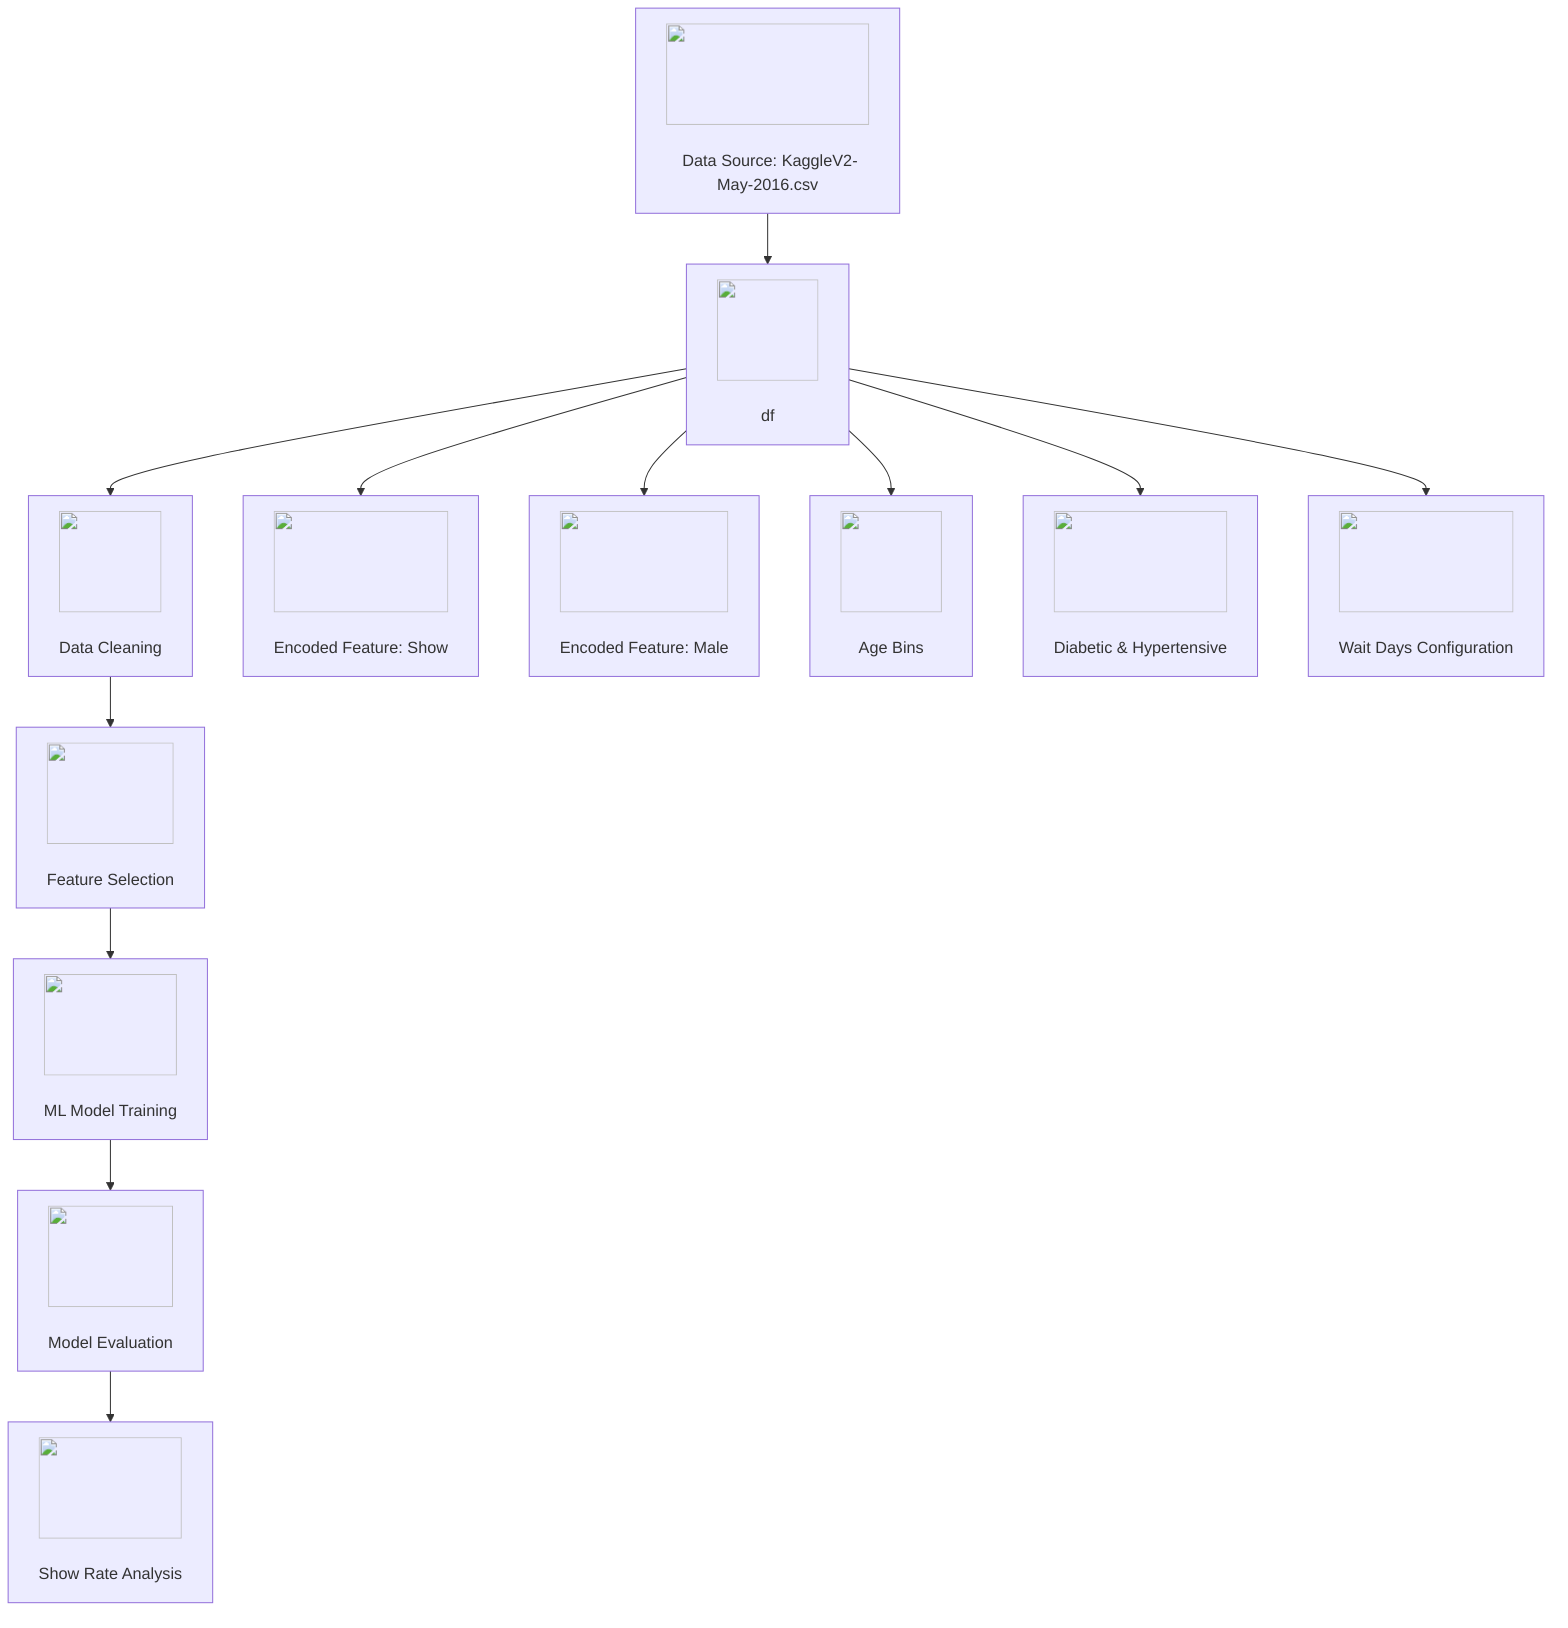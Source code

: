 graph TD;
    A["<img src='icons/database.svg' width=100 height=100/> <br/> Data Source: KaggleV2-May-2016.csv"] --> B["<img src='icons/table.svg' width=100 height=100/> <br/> df"]; 
    B --> C["<img src='icons/row_split.svg' width=100 height=100/> <br/> Data Cleaning"]; 
    C --> D["<img src='icons/column_split.svg' width=100 height=100/> <br/> Feature Selection"]; 
    D --> E["<img src='icons/brain.svg' width=100 height=100/> <br/> ML Model Training"]; 
    E --> F["<img src='icons/lineplot_template.svg' width=100 height=100/> <br/> Model Evaluation"]; 
    F --> G["<img src='icons/scatter_plot_template.svg' width=100 height=100/> <br/> Show Rate Analysis"]; 
    B --> H["<img src='icons/column_split.svg' width=100 height=100/> <br/> Encoded Feature: Show"]; 
    B --> I["<img src='icons/column_split.svg' width=100 height=100/> <br/> Encoded Feature: Male"]; 
    B --> J["<img src='icons/column_split.svg' width=100 height=100/> <br/> Age Bins"]; 
    B --> K["<img src='icons/column_split.svg' width=100 height=100/> <br/> Diabetic & Hypertensive"]; 
    B --> L["<img src='icons/column_split.svg' width=100 height=100/> <br/> Wait Days Configuration"];